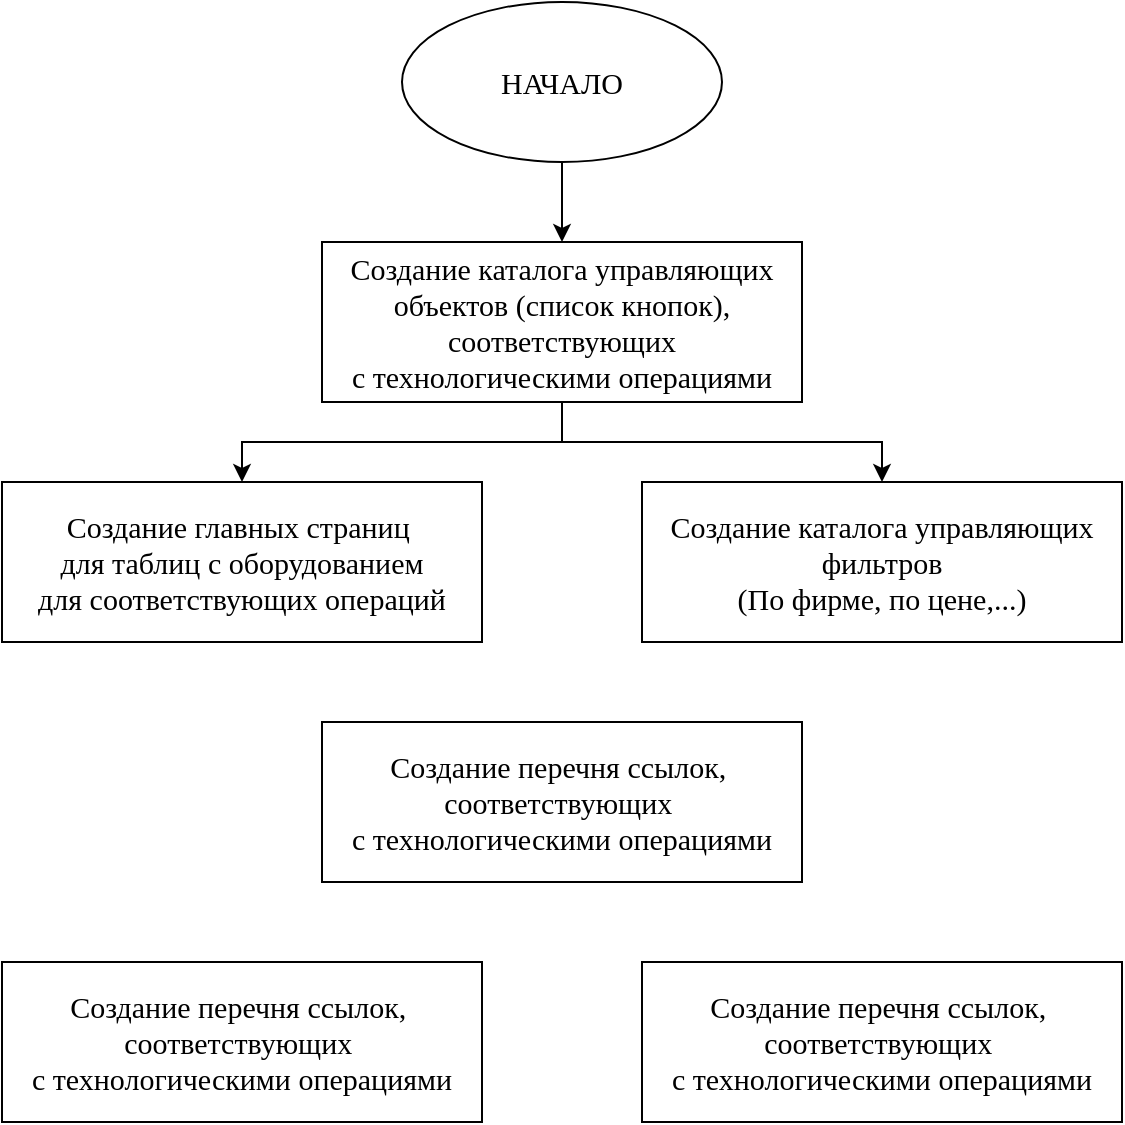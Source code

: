 <mxfile version="21.1.5" type="github">
  <diagram name="Page-1" id="cMm6MIYfkvFpgvSu37Bc">
    <mxGraphModel dx="1434" dy="739" grid="1" gridSize="10" guides="1" tooltips="1" connect="1" arrows="1" fold="1" page="1" pageScale="1" pageWidth="1654" pageHeight="2336" math="0" shadow="0">
      <root>
        <mxCell id="0" />
        <mxCell id="1" parent="0" />
        <mxCell id="AUxa01VgVIh-RqmxJZG5-8" style="edgeStyle=orthogonalEdgeStyle;rounded=0;orthogonalLoop=1;jettySize=auto;html=1;entryX=0.5;entryY=0;entryDx=0;entryDy=0;" edge="1" parent="1" source="AUxa01VgVIh-RqmxJZG5-1" target="AUxa01VgVIh-RqmxJZG5-2">
          <mxGeometry relative="1" as="geometry" />
        </mxCell>
        <mxCell id="AUxa01VgVIh-RqmxJZG5-1" value="НАЧАЛО" style="ellipse;whiteSpace=wrap;html=1;fontSize=15;fontFamily=Tahoma;" vertex="1" parent="1">
          <mxGeometry x="640" y="40" width="160" height="80" as="geometry" />
        </mxCell>
        <mxCell id="AUxa01VgVIh-RqmxJZG5-9" style="edgeStyle=orthogonalEdgeStyle;rounded=0;orthogonalLoop=1;jettySize=auto;html=1;entryX=0.5;entryY=0;entryDx=0;entryDy=0;" edge="1" parent="1" source="AUxa01VgVIh-RqmxJZG5-2" target="AUxa01VgVIh-RqmxJZG5-3">
          <mxGeometry relative="1" as="geometry" />
        </mxCell>
        <mxCell id="AUxa01VgVIh-RqmxJZG5-10" style="edgeStyle=orthogonalEdgeStyle;rounded=0;orthogonalLoop=1;jettySize=auto;html=1;entryX=0.5;entryY=0;entryDx=0;entryDy=0;" edge="1" parent="1" source="AUxa01VgVIh-RqmxJZG5-2" target="AUxa01VgVIh-RqmxJZG5-4">
          <mxGeometry relative="1" as="geometry" />
        </mxCell>
        <mxCell id="AUxa01VgVIh-RqmxJZG5-2" value="Создание каталога управляющих объектов (список кнопок),&lt;br&gt;соответствующих &lt;br&gt;с технологическими операциями" style="rounded=0;whiteSpace=wrap;html=1;fontSize=15;fontFamily=Tahoma;" vertex="1" parent="1">
          <mxGeometry x="600" y="160" width="240" height="80" as="geometry" />
        </mxCell>
        <mxCell id="AUxa01VgVIh-RqmxJZG5-3" value="Создание главных страниц&amp;nbsp;&lt;br&gt;для таблиц с оборудованием&lt;br&gt;для соответствующих операций" style="rounded=0;whiteSpace=wrap;html=1;fontSize=15;fontFamily=Tahoma;" vertex="1" parent="1">
          <mxGeometry x="440" y="280" width="240" height="80" as="geometry" />
        </mxCell>
        <mxCell id="AUxa01VgVIh-RqmxJZG5-4" value="Создание каталога управляющих&lt;br&gt;фильтров&lt;br&gt;(По фирме, по цене,...)" style="rounded=0;whiteSpace=wrap;html=1;fontSize=15;fontFamily=Tahoma;" vertex="1" parent="1">
          <mxGeometry x="760" y="280" width="240" height="80" as="geometry" />
        </mxCell>
        <mxCell id="AUxa01VgVIh-RqmxJZG5-5" value="Создание перечня ссылок,&amp;nbsp;&lt;br style=&quot;font-size: 15px;&quot;&gt;соответствующих&amp;nbsp;&lt;br style=&quot;font-size: 15px;&quot;&gt;с технологическими операциями" style="rounded=0;whiteSpace=wrap;html=1;fontSize=15;fontFamily=Tahoma;" vertex="1" parent="1">
          <mxGeometry x="600" y="400" width="240" height="80" as="geometry" />
        </mxCell>
        <mxCell id="AUxa01VgVIh-RqmxJZG5-6" value="Создание перечня ссылок,&amp;nbsp;&lt;br style=&quot;font-size: 15px;&quot;&gt;соответствующих&amp;nbsp;&lt;br style=&quot;font-size: 15px;&quot;&gt;с технологическими операциями" style="rounded=0;whiteSpace=wrap;html=1;fontSize=15;fontFamily=Tahoma;" vertex="1" parent="1">
          <mxGeometry x="440" y="520" width="240" height="80" as="geometry" />
        </mxCell>
        <mxCell id="AUxa01VgVIh-RqmxJZG5-7" value="Создание перечня ссылок,&amp;nbsp;&lt;br style=&quot;font-size: 15px;&quot;&gt;соответствующих&amp;nbsp;&lt;br style=&quot;font-size: 15px;&quot;&gt;с технологическими операциями" style="rounded=0;whiteSpace=wrap;html=1;fontSize=15;fontFamily=Tahoma;" vertex="1" parent="1">
          <mxGeometry x="760" y="520" width="240" height="80" as="geometry" />
        </mxCell>
      </root>
    </mxGraphModel>
  </diagram>
</mxfile>
